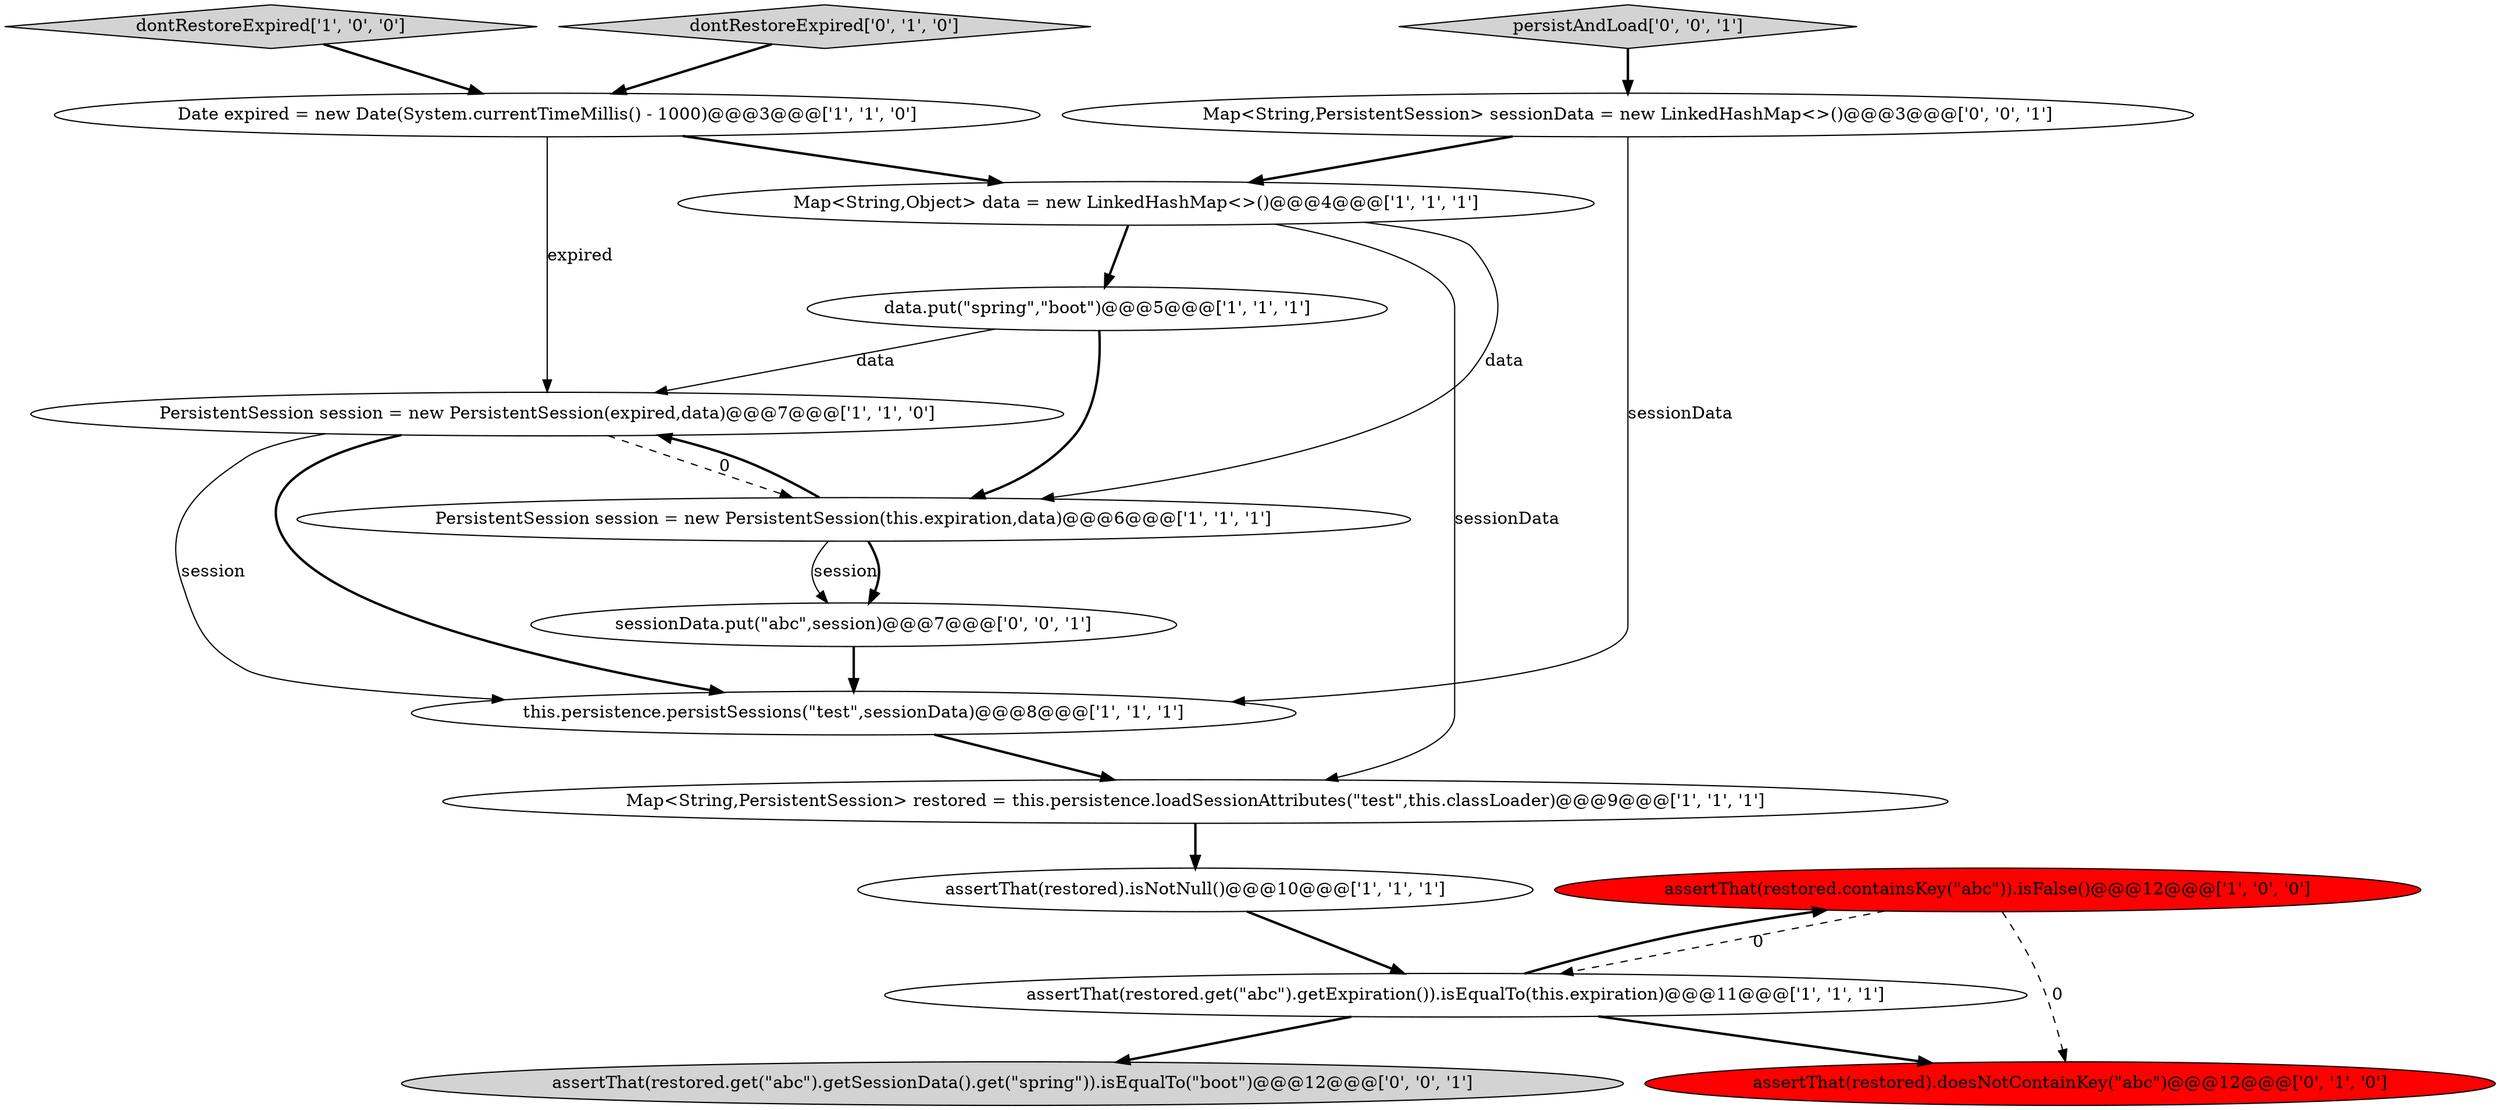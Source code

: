 digraph {
9 [style = filled, label = "assertThat(restored.containsKey(\"abc\")).isFalse()@@@12@@@['1', '0', '0']", fillcolor = red, shape = ellipse image = "AAA1AAABBB1BBB"];
15 [style = filled, label = "assertThat(restored.get(\"abc\").getSessionData().get(\"spring\")).isEqualTo(\"boot\")@@@12@@@['0', '0', '1']", fillcolor = lightgray, shape = ellipse image = "AAA0AAABBB3BBB"];
5 [style = filled, label = "PersistentSession session = new PersistentSession(this.expiration,data)@@@6@@@['1', '1', '1']", fillcolor = white, shape = ellipse image = "AAA0AAABBB1BBB"];
0 [style = filled, label = "PersistentSession session = new PersistentSession(expired,data)@@@7@@@['1', '1', '0']", fillcolor = white, shape = ellipse image = "AAA0AAABBB1BBB"];
13 [style = filled, label = "sessionData.put(\"abc\",session)@@@7@@@['0', '0', '1']", fillcolor = white, shape = ellipse image = "AAA0AAABBB3BBB"];
14 [style = filled, label = "persistAndLoad['0', '0', '1']", fillcolor = lightgray, shape = diamond image = "AAA0AAABBB3BBB"];
2 [style = filled, label = "this.persistence.persistSessions(\"test\",sessionData)@@@8@@@['1', '1', '1']", fillcolor = white, shape = ellipse image = "AAA0AAABBB1BBB"];
10 [style = filled, label = "dontRestoreExpired['1', '0', '0']", fillcolor = lightgray, shape = diamond image = "AAA0AAABBB1BBB"];
3 [style = filled, label = "Map<String,PersistentSession> restored = this.persistence.loadSessionAttributes(\"test\",this.classLoader)@@@9@@@['1', '1', '1']", fillcolor = white, shape = ellipse image = "AAA0AAABBB1BBB"];
1 [style = filled, label = "data.put(\"spring\",\"boot\")@@@5@@@['1', '1', '1']", fillcolor = white, shape = ellipse image = "AAA0AAABBB1BBB"];
11 [style = filled, label = "dontRestoreExpired['0', '1', '0']", fillcolor = lightgray, shape = diamond image = "AAA0AAABBB2BBB"];
8 [style = filled, label = "assertThat(restored).isNotNull()@@@10@@@['1', '1', '1']", fillcolor = white, shape = ellipse image = "AAA0AAABBB1BBB"];
4 [style = filled, label = "Date expired = new Date(System.currentTimeMillis() - 1000)@@@3@@@['1', '1', '0']", fillcolor = white, shape = ellipse image = "AAA0AAABBB1BBB"];
6 [style = filled, label = "assertThat(restored.get(\"abc\").getExpiration()).isEqualTo(this.expiration)@@@11@@@['1', '1', '1']", fillcolor = white, shape = ellipse image = "AAA0AAABBB1BBB"];
16 [style = filled, label = "Map<String,PersistentSession> sessionData = new LinkedHashMap<>()@@@3@@@['0', '0', '1']", fillcolor = white, shape = ellipse image = "AAA0AAABBB3BBB"];
7 [style = filled, label = "Map<String,Object> data = new LinkedHashMap<>()@@@4@@@['1', '1', '1']", fillcolor = white, shape = ellipse image = "AAA0AAABBB1BBB"];
12 [style = filled, label = "assertThat(restored).doesNotContainKey(\"abc\")@@@12@@@['0', '1', '0']", fillcolor = red, shape = ellipse image = "AAA1AAABBB2BBB"];
1->5 [style = bold, label=""];
14->16 [style = bold, label=""];
7->1 [style = bold, label=""];
0->2 [style = solid, label="session"];
0->5 [style = dashed, label="0"];
5->13 [style = solid, label="session"];
2->3 [style = bold, label=""];
11->4 [style = bold, label=""];
0->2 [style = bold, label=""];
16->7 [style = bold, label=""];
8->6 [style = bold, label=""];
4->0 [style = solid, label="expired"];
16->2 [style = solid, label="sessionData"];
4->7 [style = bold, label=""];
6->15 [style = bold, label=""];
9->6 [style = dashed, label="0"];
7->3 [style = solid, label="sessionData"];
1->0 [style = solid, label="data"];
5->0 [style = bold, label=""];
3->8 [style = bold, label=""];
5->13 [style = bold, label=""];
10->4 [style = bold, label=""];
9->12 [style = dashed, label="0"];
6->9 [style = bold, label=""];
7->5 [style = solid, label="data"];
13->2 [style = bold, label=""];
6->12 [style = bold, label=""];
}
